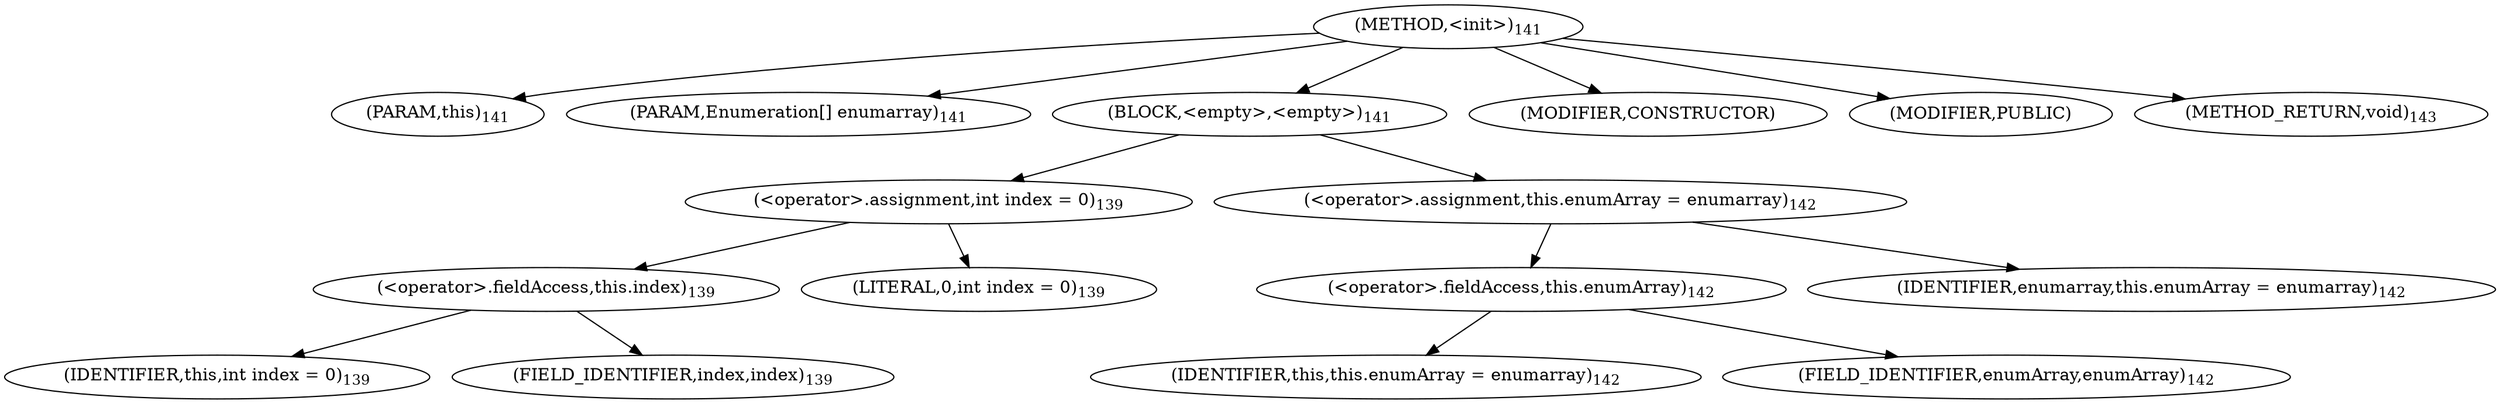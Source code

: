 digraph "&lt;init&gt;" {  
"165" [label = <(METHOD,&lt;init&gt;)<SUB>141</SUB>> ]
"38" [label = <(PARAM,this)<SUB>141</SUB>> ]
"166" [label = <(PARAM,Enumeration[] enumarray)<SUB>141</SUB>> ]
"167" [label = <(BLOCK,&lt;empty&gt;,&lt;empty&gt;)<SUB>141</SUB>> ]
"168" [label = <(&lt;operator&gt;.assignment,int index = 0)<SUB>139</SUB>> ]
"169" [label = <(&lt;operator&gt;.fieldAccess,this.index)<SUB>139</SUB>> ]
"170" [label = <(IDENTIFIER,this,int index = 0)<SUB>139</SUB>> ]
"171" [label = <(FIELD_IDENTIFIER,index,index)<SUB>139</SUB>> ]
"172" [label = <(LITERAL,0,int index = 0)<SUB>139</SUB>> ]
"173" [label = <(&lt;operator&gt;.assignment,this.enumArray = enumarray)<SUB>142</SUB>> ]
"174" [label = <(&lt;operator&gt;.fieldAccess,this.enumArray)<SUB>142</SUB>> ]
"37" [label = <(IDENTIFIER,this,this.enumArray = enumarray)<SUB>142</SUB>> ]
"175" [label = <(FIELD_IDENTIFIER,enumArray,enumArray)<SUB>142</SUB>> ]
"176" [label = <(IDENTIFIER,enumarray,this.enumArray = enumarray)<SUB>142</SUB>> ]
"177" [label = <(MODIFIER,CONSTRUCTOR)> ]
"178" [label = <(MODIFIER,PUBLIC)> ]
"179" [label = <(METHOD_RETURN,void)<SUB>143</SUB>> ]
  "165" -> "38" 
  "165" -> "166" 
  "165" -> "167" 
  "165" -> "177" 
  "165" -> "178" 
  "165" -> "179" 
  "167" -> "168" 
  "167" -> "173" 
  "168" -> "169" 
  "168" -> "172" 
  "169" -> "170" 
  "169" -> "171" 
  "173" -> "174" 
  "173" -> "176" 
  "174" -> "37" 
  "174" -> "175" 
}
